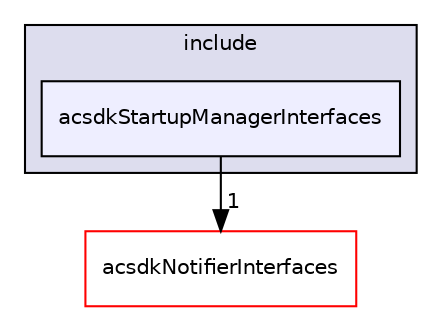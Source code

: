 digraph "/workplace/avs-device-sdk/shared/acsdkStartupManagerInterfaces/include/acsdkStartupManagerInterfaces" {
  compound=true
  node [ fontsize="10", fontname="Helvetica"];
  edge [ labelfontsize="10", labelfontname="Helvetica"];
  subgraph clusterdir_5ebe73012e0b50c4004a537d2162c809 {
    graph [ bgcolor="#ddddee", pencolor="black", label="include" fontname="Helvetica", fontsize="10", URL="dir_5ebe73012e0b50c4004a537d2162c809.html"]
  dir_a4abef3bc37fa82559df2e01e5456181 [shape=box, label="acsdkStartupManagerInterfaces", style="filled", fillcolor="#eeeeff", pencolor="black", URL="dir_a4abef3bc37fa82559df2e01e5456181.html"];
  }
  dir_d3cfb0f75dbe2fd43efeb9e5a78af15e [shape=box label="acsdkNotifierInterfaces" fillcolor="white" style="filled" color="red" URL="dir_d3cfb0f75dbe2fd43efeb9e5a78af15e.html"];
  dir_a4abef3bc37fa82559df2e01e5456181->dir_d3cfb0f75dbe2fd43efeb9e5a78af15e [headlabel="1", labeldistance=1.5 headhref="dir_000633_000609.html"];
}
